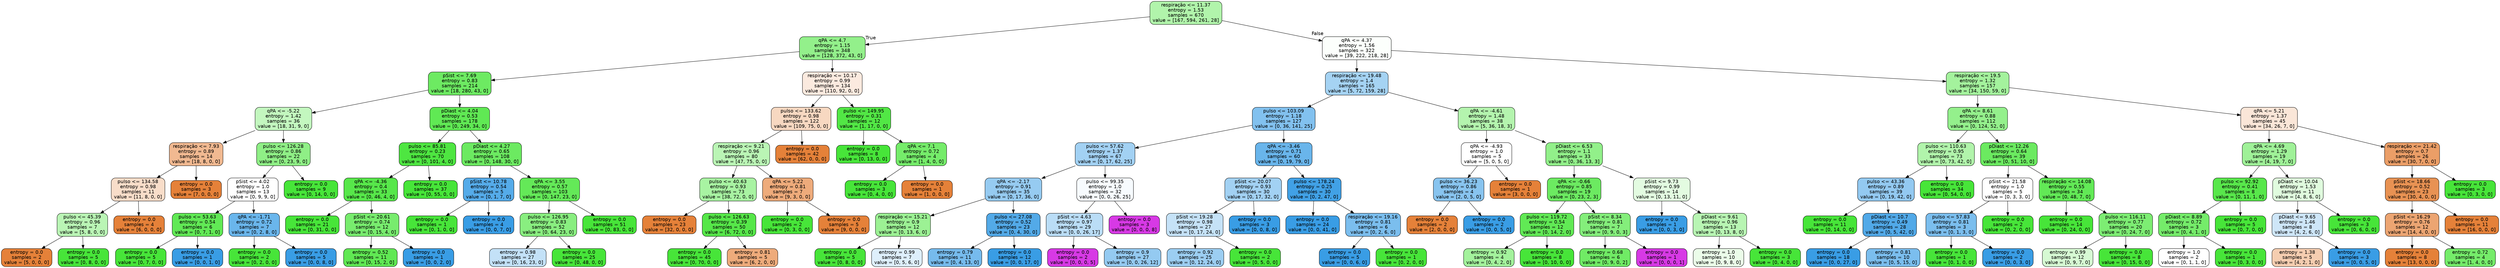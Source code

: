 digraph Tree {
node [shape=box, style="filled, rounded", color="black", fontname="helvetica"] ;
edge [fontname="helvetica"] ;
0 [label="respiração <= 11.37\nentropy = 1.53\nsamples = 670\nvalue = [167, 594, 261, 28]", fillcolor="#b1f4ab"] ;
1 [label="qPA <= 4.7\nentropy = 1.15\nsamples = 348\nvalue = [128, 372, 43, 0]", fillcolor="#93f08b"] ;
0 -> 1 [labeldistance=2.5, labelangle=45, headlabel="True"] ;
2 [label="pSist <= 7.69\nentropy = 0.83\nsamples = 214\nvalue = [18, 280, 43, 0]", fillcolor="#6dea62"] ;
1 -> 2 ;
3 [label="qPA <= -5.22\nentropy = 1.42\nsamples = 36\nvalue = [18, 31, 9, 0]", fillcolor="#c3f7bf"] ;
2 -> 3 ;
4 [label="respiração <= 7.93\nentropy = 0.89\nsamples = 14\nvalue = [18, 8, 0, 0]", fillcolor="#f1b991"] ;
3 -> 4 ;
5 [label="pulso <= 134.58\nentropy = 0.98\nsamples = 11\nvalue = [11, 8, 0, 0]", fillcolor="#f8ddc9"] ;
4 -> 5 ;
6 [label="pulso <= 45.39\nentropy = 0.96\nsamples = 7\nvalue = [5, 8, 0, 0]", fillcolor="#baf5b5"] ;
5 -> 6 ;
7 [label="entropy = 0.0\nsamples = 2\nvalue = [5, 0, 0, 0]", fillcolor="#e58139"] ;
6 -> 7 ;
8 [label="entropy = 0.0\nsamples = 5\nvalue = [0, 8, 0, 0]", fillcolor="#47e539"] ;
6 -> 8 ;
9 [label="entropy = 0.0\nsamples = 4\nvalue = [6, 0, 0, 0]", fillcolor="#e58139"] ;
5 -> 9 ;
10 [label="entropy = 0.0\nsamples = 3\nvalue = [7, 0, 0, 0]", fillcolor="#e58139"] ;
4 -> 10 ;
11 [label="pulso <= 126.28\nentropy = 0.86\nsamples = 22\nvalue = [0, 23, 9, 0]", fillcolor="#8fef86"] ;
3 -> 11 ;
12 [label="pSist <= 4.02\nentropy = 1.0\nsamples = 13\nvalue = [0, 9, 9, 0]", fillcolor="#ffffff"] ;
11 -> 12 ;
13 [label="pulso <= 53.63\nentropy = 0.54\nsamples = 6\nvalue = [0, 7, 1, 0]", fillcolor="#61e955"] ;
12 -> 13 ;
14 [label="entropy = 0.0\nsamples = 5\nvalue = [0, 7, 0, 0]", fillcolor="#47e539"] ;
13 -> 14 ;
15 [label="entropy = 0.0\nsamples = 1\nvalue = [0, 0, 1, 0]", fillcolor="#399de5"] ;
13 -> 15 ;
16 [label="qPA <= -1.71\nentropy = 0.72\nsamples = 7\nvalue = [0, 2, 8, 0]", fillcolor="#6ab6ec"] ;
12 -> 16 ;
17 [label="entropy = 0.0\nsamples = 2\nvalue = [0, 2, 0, 0]", fillcolor="#47e539"] ;
16 -> 17 ;
18 [label="entropy = 0.0\nsamples = 5\nvalue = [0, 0, 8, 0]", fillcolor="#399de5"] ;
16 -> 18 ;
19 [label="entropy = 0.0\nsamples = 9\nvalue = [0, 14, 0, 0]", fillcolor="#47e539"] ;
11 -> 19 ;
20 [label="pDiast <= 4.04\nentropy = 0.53\nsamples = 178\nvalue = [0, 249, 34, 0]", fillcolor="#60e954"] ;
2 -> 20 ;
21 [label="pulso <= 85.81\nentropy = 0.23\nsamples = 70\nvalue = [0, 101, 4, 0]", fillcolor="#4ee641"] ;
20 -> 21 ;
22 [label="qPA <= -4.36\nentropy = 0.4\nsamples = 33\nvalue = [0, 46, 4, 0]", fillcolor="#57e74a"] ;
21 -> 22 ;
23 [label="entropy = 0.0\nsamples = 21\nvalue = [0, 31, 0, 0]", fillcolor="#47e539"] ;
22 -> 23 ;
24 [label="pSist <= 20.61\nentropy = 0.74\nsamples = 12\nvalue = [0, 15, 4, 0]", fillcolor="#78ec6e"] ;
22 -> 24 ;
25 [label="entropy = 0.52\nsamples = 11\nvalue = [0, 15, 2, 0]", fillcolor="#60e853"] ;
24 -> 25 ;
26 [label="entropy = 0.0\nsamples = 1\nvalue = [0, 0, 2, 0]", fillcolor="#399de5"] ;
24 -> 26 ;
27 [label="entropy = 0.0\nsamples = 37\nvalue = [0, 55, 0, 0]", fillcolor="#47e539"] ;
21 -> 27 ;
28 [label="pDiast <= 4.27\nentropy = 0.65\nsamples = 108\nvalue = [0, 148, 30, 0]", fillcolor="#6cea61"] ;
20 -> 28 ;
29 [label="pSist <= 10.78\nentropy = 0.54\nsamples = 5\nvalue = [0, 1, 7, 0]", fillcolor="#55abe9"] ;
28 -> 29 ;
30 [label="entropy = 0.0\nsamples = 1\nvalue = [0, 1, 0, 0]", fillcolor="#47e539"] ;
29 -> 30 ;
31 [label="entropy = 0.0\nsamples = 4\nvalue = [0, 0, 7, 0]", fillcolor="#399de5"] ;
29 -> 31 ;
32 [label="qPA <= 3.55\nentropy = 0.57\nsamples = 103\nvalue = [0, 147, 23, 0]", fillcolor="#64e958"] ;
28 -> 32 ;
33 [label="pulso <= 126.95\nentropy = 0.83\nsamples = 52\nvalue = [0, 64, 23, 0]", fillcolor="#89ee80"] ;
32 -> 33 ;
34 [label="entropy = 0.98\nsamples = 27\nvalue = [0, 16, 23, 0]", fillcolor="#c3e1f7"] ;
33 -> 34 ;
35 [label="entropy = 0.0\nsamples = 25\nvalue = [0, 48, 0, 0]", fillcolor="#47e539"] ;
33 -> 35 ;
36 [label="entropy = 0.0\nsamples = 51\nvalue = [0, 83, 0, 0]", fillcolor="#47e539"] ;
32 -> 36 ;
37 [label="respiração <= 10.17\nentropy = 0.99\nsamples = 134\nvalue = [110, 92, 0, 0]", fillcolor="#fbeadf"] ;
1 -> 37 ;
38 [label="pulso <= 133.62\nentropy = 0.98\nsamples = 122\nvalue = [109, 75, 0, 0]", fillcolor="#f7d8c1"] ;
37 -> 38 ;
39 [label="respiração <= 9.21\nentropy = 0.96\nsamples = 80\nvalue = [47, 75, 0, 0]", fillcolor="#baf5b5"] ;
38 -> 39 ;
40 [label="pulso <= 40.63\nentropy = 0.93\nsamples = 73\nvalue = [38, 72, 0, 0]", fillcolor="#a8f3a2"] ;
39 -> 40 ;
41 [label="entropy = 0.0\nsamples = 23\nvalue = [32, 0, 0, 0]", fillcolor="#e58139"] ;
40 -> 41 ;
42 [label="pulso <= 126.63\nentropy = 0.39\nsamples = 50\nvalue = [6, 72, 0, 0]", fillcolor="#56e749"] ;
40 -> 42 ;
43 [label="entropy = 0.0\nsamples = 45\nvalue = [0, 70, 0, 0]", fillcolor="#47e539"] ;
42 -> 43 ;
44 [label="entropy = 0.81\nsamples = 5\nvalue = [6, 2, 0, 0]", fillcolor="#eeab7b"] ;
42 -> 44 ;
45 [label="qPA <= 5.22\nentropy = 0.81\nsamples = 7\nvalue = [9, 3, 0, 0]", fillcolor="#eeab7b"] ;
39 -> 45 ;
46 [label="entropy = 0.0\nsamples = 2\nvalue = [0, 3, 0, 0]", fillcolor="#47e539"] ;
45 -> 46 ;
47 [label="entropy = 0.0\nsamples = 5\nvalue = [9, 0, 0, 0]", fillcolor="#e58139"] ;
45 -> 47 ;
48 [label="entropy = 0.0\nsamples = 42\nvalue = [62, 0, 0, 0]", fillcolor="#e58139"] ;
38 -> 48 ;
49 [label="pulso <= 149.95\nentropy = 0.31\nsamples = 12\nvalue = [1, 17, 0, 0]", fillcolor="#52e745"] ;
37 -> 49 ;
50 [label="entropy = 0.0\nsamples = 8\nvalue = [0, 13, 0, 0]", fillcolor="#47e539"] ;
49 -> 50 ;
51 [label="qPA <= 7.1\nentropy = 0.72\nsamples = 4\nvalue = [1, 4, 0, 0]", fillcolor="#75ec6a"] ;
49 -> 51 ;
52 [label="entropy = 0.0\nsamples = 3\nvalue = [0, 4, 0, 0]", fillcolor="#47e539"] ;
51 -> 52 ;
53 [label="entropy = 0.0\nsamples = 1\nvalue = [1, 0, 0, 0]", fillcolor="#e58139"] ;
51 -> 53 ;
54 [label="qPA <= 4.37\nentropy = 1.56\nsamples = 322\nvalue = [39, 222, 218, 28]", fillcolor="#fcfffc"] ;
0 -> 54 [labeldistance=2.5, labelangle=-45, headlabel="False"] ;
55 [label="respiração <= 19.48\nentropy = 1.4\nsamples = 165\nvalue = [5, 72, 159, 28]", fillcolor="#a5d3f3"] ;
54 -> 55 ;
56 [label="pulso <= 103.09\nentropy = 1.18\nsamples = 127\nvalue = [0, 36, 141, 25]", fillcolor="#82c1ef"] ;
55 -> 56 ;
57 [label="pulso <= 57.62\nentropy = 1.37\nsamples = 67\nvalue = [0, 17, 62, 25]", fillcolor="#a2d1f3"] ;
56 -> 57 ;
58 [label="qPA <= -2.17\nentropy = 0.91\nsamples = 35\nvalue = [0, 17, 36, 0]", fillcolor="#96cbf1"] ;
57 -> 58 ;
59 [label="respiração <= 15.21\nentropy = 0.9\nsamples = 12\nvalue = [0, 13, 6, 0]", fillcolor="#9cf194"] ;
58 -> 59 ;
60 [label="entropy = 0.0\nsamples = 5\nvalue = [0, 8, 0, 0]", fillcolor="#47e539"] ;
59 -> 60 ;
61 [label="entropy = 0.99\nsamples = 7\nvalue = [0, 5, 6, 0]", fillcolor="#deeffb"] ;
59 -> 61 ;
62 [label="pulso <= 27.08\nentropy = 0.52\nsamples = 23\nvalue = [0, 4, 30, 0]", fillcolor="#53aae8"] ;
58 -> 62 ;
63 [label="entropy = 0.79\nsamples = 11\nvalue = [0, 4, 13, 0]", fillcolor="#76bbed"] ;
62 -> 63 ;
64 [label="entropy = 0.0\nsamples = 12\nvalue = [0, 0, 17, 0]", fillcolor="#399de5"] ;
62 -> 64 ;
65 [label="pulso <= 99.35\nentropy = 1.0\nsamples = 32\nvalue = [0, 0, 26, 25]", fillcolor="#f7fbfe"] ;
57 -> 65 ;
66 [label="pSist <= 4.63\nentropy = 0.97\nsamples = 29\nvalue = [0, 0, 26, 17]", fillcolor="#baddf6"] ;
65 -> 66 ;
67 [label="entropy = 0.0\nsamples = 2\nvalue = [0, 0, 0, 5]", fillcolor="#d739e5"] ;
66 -> 67 ;
68 [label="entropy = 0.9\nsamples = 27\nvalue = [0, 0, 26, 12]", fillcolor="#94caf1"] ;
66 -> 68 ;
69 [label="entropy = 0.0\nsamples = 3\nvalue = [0, 0, 0, 8]", fillcolor="#d739e5"] ;
65 -> 69 ;
70 [label="qPA <= -3.46\nentropy = 0.71\nsamples = 60\nvalue = [0, 19, 79, 0]", fillcolor="#69b5eb"] ;
56 -> 70 ;
71 [label="pSist <= 20.07\nentropy = 0.93\nsamples = 30\nvalue = [0, 17, 32, 0]", fillcolor="#a2d1f3"] ;
70 -> 71 ;
72 [label="pSist <= 19.28\nentropy = 0.98\nsamples = 27\nvalue = [0, 17, 24, 0]", fillcolor="#c5e2f7"] ;
71 -> 72 ;
73 [label="entropy = 0.92\nsamples = 25\nvalue = [0, 12, 24, 0]", fillcolor="#9ccef2"] ;
72 -> 73 ;
74 [label="entropy = 0.0\nsamples = 2\nvalue = [0, 5, 0, 0]", fillcolor="#47e539"] ;
72 -> 74 ;
75 [label="entropy = 0.0\nsamples = 3\nvalue = [0, 0, 8, 0]", fillcolor="#399de5"] ;
71 -> 75 ;
76 [label="pulso <= 178.24\nentropy = 0.25\nsamples = 30\nvalue = [0, 2, 47, 0]", fillcolor="#41a1e6"] ;
70 -> 76 ;
77 [label="entropy = 0.0\nsamples = 24\nvalue = [0, 0, 41, 0]", fillcolor="#399de5"] ;
76 -> 77 ;
78 [label="respiração <= 19.16\nentropy = 0.81\nsamples = 6\nvalue = [0, 2, 6, 0]", fillcolor="#7bbeee"] ;
76 -> 78 ;
79 [label="entropy = 0.0\nsamples = 5\nvalue = [0, 0, 6, 0]", fillcolor="#399de5"] ;
78 -> 79 ;
80 [label="entropy = 0.0\nsamples = 1\nvalue = [0, 2, 0, 0]", fillcolor="#47e539"] ;
78 -> 80 ;
81 [label="qPA <= -4.61\nentropy = 1.48\nsamples = 38\nvalue = [5, 36, 18, 3]", fillcolor="#b4f4ae"] ;
55 -> 81 ;
82 [label="qPA <= -4.93\nentropy = 1.0\nsamples = 5\nvalue = [5, 0, 5, 0]", fillcolor="#ffffff"] ;
81 -> 82 ;
83 [label="pulso <= 36.23\nentropy = 0.86\nsamples = 4\nvalue = [2, 0, 5, 0]", fillcolor="#88c4ef"] ;
82 -> 83 ;
84 [label="entropy = 0.0\nsamples = 2\nvalue = [2, 0, 0, 0]", fillcolor="#e58139"] ;
83 -> 84 ;
85 [label="entropy = 0.0\nsamples = 2\nvalue = [0, 0, 5, 0]", fillcolor="#399de5"] ;
83 -> 85 ;
86 [label="entropy = 0.0\nsamples = 1\nvalue = [3, 0, 0, 0]", fillcolor="#e58139"] ;
82 -> 86 ;
87 [label="pDiast <= 6.53\nentropy = 1.1\nsamples = 33\nvalue = [0, 36, 13, 3]", fillcolor="#92f08a"] ;
81 -> 87 ;
88 [label="qPA <= -0.66\nentropy = 0.85\nsamples = 19\nvalue = [0, 23, 2, 3]", fillcolor="#6cea61"] ;
87 -> 88 ;
89 [label="pulso <= 119.72\nentropy = 0.54\nsamples = 12\nvalue = [0, 14, 2, 0]", fillcolor="#61e955"] ;
88 -> 89 ;
90 [label="entropy = 0.92\nsamples = 4\nvalue = [0, 4, 2, 0]", fillcolor="#a3f29c"] ;
89 -> 90 ;
91 [label="entropy = 0.0\nsamples = 8\nvalue = [0, 10, 0, 0]", fillcolor="#47e539"] ;
89 -> 91 ;
92 [label="pSist <= 8.34\nentropy = 0.81\nsamples = 7\nvalue = [0, 9, 0, 3]", fillcolor="#84ee7b"] ;
88 -> 92 ;
93 [label="entropy = 0.68\nsamples = 6\nvalue = [0, 9, 0, 2]", fillcolor="#70eb65"] ;
92 -> 93 ;
94 [label="entropy = 0.0\nsamples = 1\nvalue = [0, 0, 0, 1]", fillcolor="#d739e5"] ;
92 -> 94 ;
95 [label="pSist <= 9.73\nentropy = 0.99\nsamples = 14\nvalue = [0, 13, 11, 0]", fillcolor="#e3fbe1"] ;
87 -> 95 ;
96 [label="entropy = 0.0\nsamples = 1\nvalue = [0, 0, 3, 0]", fillcolor="#399de5"] ;
95 -> 96 ;
97 [label="pDiast <= 9.61\nentropy = 0.96\nsamples = 13\nvalue = [0, 13, 8, 0]", fillcolor="#b8f5b3"] ;
95 -> 97 ;
98 [label="entropy = 1.0\nsamples = 10\nvalue = [0, 9, 8, 0]", fillcolor="#ebfce9"] ;
97 -> 98 ;
99 [label="entropy = 0.0\nsamples = 3\nvalue = [0, 4, 0, 0]", fillcolor="#47e539"] ;
97 -> 99 ;
100 [label="respiração <= 19.5\nentropy = 1.32\nsamples = 157\nvalue = [34, 150, 59, 0]", fillcolor="#a4f29d"] ;
54 -> 100 ;
101 [label="qPA <= 8.61\nentropy = 0.88\nsamples = 112\nvalue = [0, 124, 52, 0]", fillcolor="#94f08c"] ;
100 -> 101 ;
102 [label="pulso <= 110.63\nentropy = 0.95\nsamples = 73\nvalue = [0, 73, 42, 0]", fillcolor="#b1f4ab"] ;
101 -> 102 ;
103 [label="pulso <= 43.36\nentropy = 0.89\nsamples = 39\nvalue = [0, 19, 42, 0]", fillcolor="#93c9f1"] ;
102 -> 103 ;
104 [label="entropy = 0.0\nsamples = 11\nvalue = [0, 14, 0, 0]", fillcolor="#47e539"] ;
103 -> 104 ;
105 [label="pDiast <= 10.7\nentropy = 0.49\nsamples = 28\nvalue = [0, 5, 42, 0]", fillcolor="#51a9e8"] ;
103 -> 105 ;
106 [label="entropy = 0.0\nsamples = 18\nvalue = [0, 0, 27, 0]", fillcolor="#399de5"] ;
105 -> 106 ;
107 [label="entropy = 0.81\nsamples = 10\nvalue = [0, 5, 15, 0]", fillcolor="#7bbeee"] ;
105 -> 107 ;
108 [label="entropy = 0.0\nsamples = 34\nvalue = [0, 54, 0, 0]", fillcolor="#47e539"] ;
102 -> 108 ;
109 [label="pDiast <= 12.26\nentropy = 0.64\nsamples = 39\nvalue = [0, 51, 10, 0]", fillcolor="#6bea60"] ;
101 -> 109 ;
110 [label="pSist <= 21.58\nentropy = 1.0\nsamples = 5\nvalue = [0, 3, 3, 0]", fillcolor="#ffffff"] ;
109 -> 110 ;
111 [label="pulso <= 57.83\nentropy = 0.81\nsamples = 3\nvalue = [0, 1, 3, 0]", fillcolor="#7bbeee"] ;
110 -> 111 ;
112 [label="entropy = 0.0\nsamples = 1\nvalue = [0, 1, 0, 0]", fillcolor="#47e539"] ;
111 -> 112 ;
113 [label="entropy = 0.0\nsamples = 2\nvalue = [0, 0, 3, 0]", fillcolor="#399de5"] ;
111 -> 113 ;
114 [label="entropy = 0.0\nsamples = 2\nvalue = [0, 2, 0, 0]", fillcolor="#47e539"] ;
110 -> 114 ;
115 [label="respiração <= 14.08\nentropy = 0.55\nsamples = 34\nvalue = [0, 48, 7, 0]", fillcolor="#62e956"] ;
109 -> 115 ;
116 [label="entropy = 0.0\nsamples = 14\nvalue = [0, 24, 0, 0]", fillcolor="#47e539"] ;
115 -> 116 ;
117 [label="pulso <= 116.11\nentropy = 0.77\nsamples = 20\nvalue = [0, 24, 7, 0]", fillcolor="#7ded73"] ;
115 -> 117 ;
118 [label="entropy = 0.99\nsamples = 12\nvalue = [0, 9, 7, 0]", fillcolor="#d6f9d3"] ;
117 -> 118 ;
119 [label="entropy = 0.0\nsamples = 8\nvalue = [0, 15, 0, 0]", fillcolor="#47e539"] ;
117 -> 119 ;
120 [label="qPA <= 5.21\nentropy = 1.37\nsamples = 45\nvalue = [34, 26, 7, 0]", fillcolor="#fae6d8"] ;
100 -> 120 ;
121 [label="qPA <= 4.69\nentropy = 1.29\nsamples = 19\nvalue = [4, 19, 7, 0]", fillcolor="#9ff198"] ;
120 -> 121 ;
122 [label="pulso <= 92.92\nentropy = 0.41\nsamples = 8\nvalue = [0, 11, 1, 0]", fillcolor="#58e74b"] ;
121 -> 122 ;
123 [label="pDiast <= 8.89\nentropy = 0.72\nsamples = 3\nvalue = [0, 4, 1, 0]", fillcolor="#75ec6a"] ;
122 -> 123 ;
124 [label="entropy = 1.0\nsamples = 2\nvalue = [0, 1, 1, 0]", fillcolor="#ffffff"] ;
123 -> 124 ;
125 [label="entropy = 0.0\nsamples = 1\nvalue = [0, 3, 0, 0]", fillcolor="#47e539"] ;
123 -> 125 ;
126 [label="entropy = 0.0\nsamples = 5\nvalue = [0, 7, 0, 0]", fillcolor="#47e539"] ;
122 -> 126 ;
127 [label="pDiast <= 10.04\nentropy = 1.53\nsamples = 11\nvalue = [4, 8, 6, 0]", fillcolor="#e0fbde"] ;
121 -> 127 ;
128 [label="pDiast <= 9.65\nentropy = 1.46\nsamples = 8\nvalue = [4, 2, 6, 0]", fillcolor="#cee6f8"] ;
127 -> 128 ;
129 [label="entropy = 1.38\nsamples = 5\nvalue = [4, 2, 1, 0]", fillcolor="#f5cdb0"] ;
128 -> 129 ;
130 [label="entropy = 0.0\nsamples = 3\nvalue = [0, 0, 5, 0]", fillcolor="#399de5"] ;
128 -> 130 ;
131 [label="entropy = 0.0\nsamples = 3\nvalue = [0, 6, 0, 0]", fillcolor="#47e539"] ;
127 -> 131 ;
132 [label="respiração <= 21.42\nentropy = 0.7\nsamples = 26\nvalue = [30, 7, 0, 0]", fillcolor="#eb9e67"] ;
120 -> 132 ;
133 [label="pSist <= 18.66\nentropy = 0.52\nsamples = 23\nvalue = [30, 4, 0, 0]", fillcolor="#e89253"] ;
132 -> 133 ;
134 [label="pSist <= 16.29\nentropy = 0.76\nsamples = 12\nvalue = [14, 4, 0, 0]", fillcolor="#eca572"] ;
133 -> 134 ;
135 [label="entropy = 0.0\nsamples = 8\nvalue = [13, 0, 0, 0]", fillcolor="#e58139"] ;
134 -> 135 ;
136 [label="entropy = 0.72\nsamples = 4\nvalue = [1, 4, 0, 0]", fillcolor="#75ec6a"] ;
134 -> 136 ;
137 [label="entropy = 0.0\nsamples = 11\nvalue = [16, 0, 0, 0]", fillcolor="#e58139"] ;
133 -> 137 ;
138 [label="entropy = 0.0\nsamples = 3\nvalue = [0, 3, 0, 0]", fillcolor="#47e539"] ;
132 -> 138 ;
}